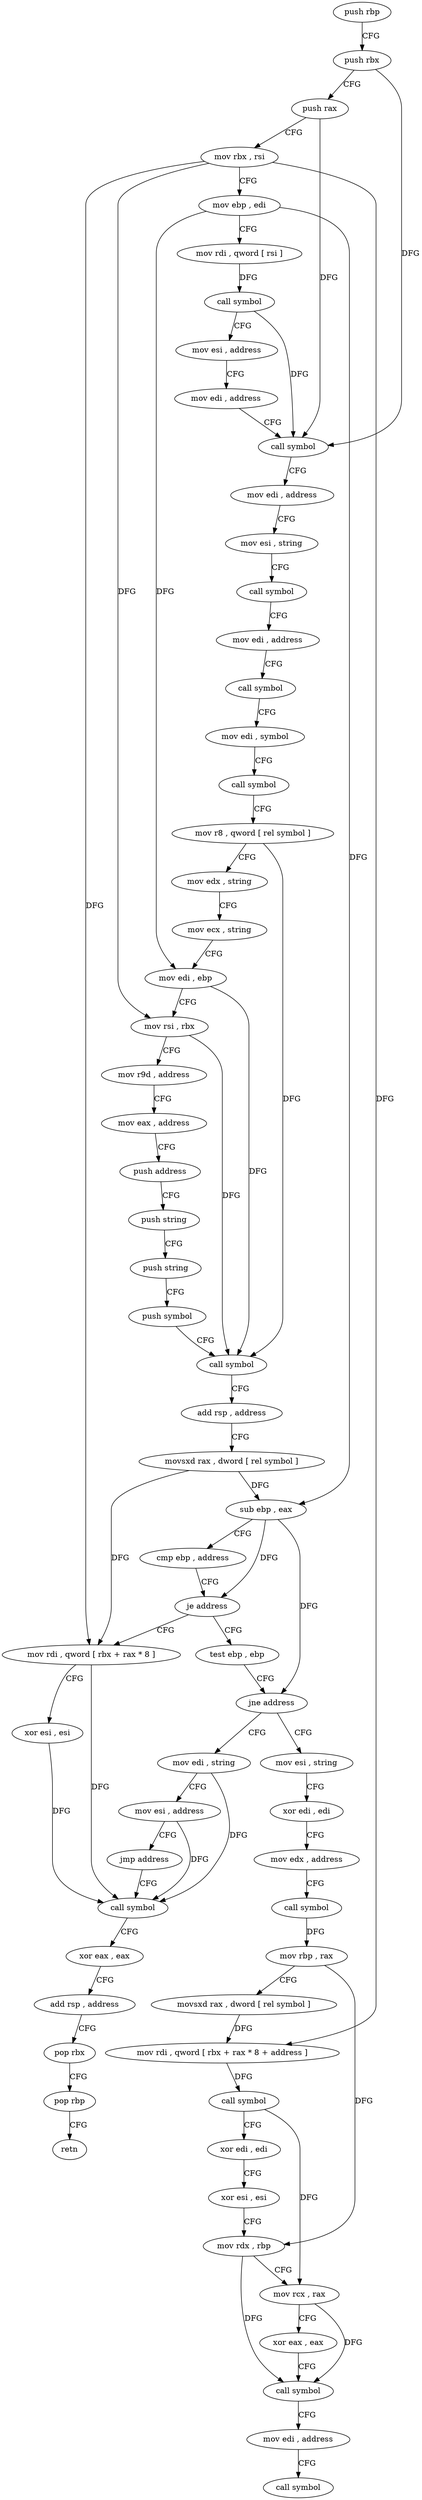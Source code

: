 digraph "func" {
"4200528" [label = "push rbp" ]
"4200529" [label = "push rbx" ]
"4200530" [label = "push rax" ]
"4200531" [label = "mov rbx , rsi" ]
"4200534" [label = "mov ebp , edi" ]
"4200536" [label = "mov rdi , qword [ rsi ]" ]
"4200539" [label = "call symbol" ]
"4200544" [label = "mov esi , address" ]
"4200549" [label = "mov edi , address" ]
"4200554" [label = "call symbol" ]
"4200559" [label = "mov edi , address" ]
"4200564" [label = "mov esi , string" ]
"4200569" [label = "call symbol" ]
"4200574" [label = "mov edi , address" ]
"4200579" [label = "call symbol" ]
"4200584" [label = "mov edi , symbol" ]
"4200589" [label = "call symbol" ]
"4200594" [label = "mov r8 , qword [ rel symbol ]" ]
"4200601" [label = "mov edx , string" ]
"4200606" [label = "mov ecx , string" ]
"4200611" [label = "mov edi , ebp" ]
"4200613" [label = "mov rsi , rbx" ]
"4200616" [label = "mov r9d , address" ]
"4200622" [label = "mov eax , address" ]
"4200627" [label = "push address" ]
"4200629" [label = "push string" ]
"4200634" [label = "push string" ]
"4200639" [label = "push symbol" ]
"4200644" [label = "call symbol" ]
"4200649" [label = "add rsp , address" ]
"4200653" [label = "movsxd rax , dword [ rel symbol ]" ]
"4200660" [label = "sub ebp , eax" ]
"4200662" [label = "cmp ebp , address" ]
"4200665" [label = "je address" ]
"4200683" [label = "mov rdi , qword [ rbx + rax * 8 ]" ]
"4200667" [label = "test ebp , ebp" ]
"4200687" [label = "xor esi , esi" ]
"4200689" [label = "call symbol" ]
"4200669" [label = "jne address" ]
"4200703" [label = "mov esi , string" ]
"4200671" [label = "mov edi , string" ]
"4200708" [label = "xor edi , edi" ]
"4200710" [label = "mov edx , address" ]
"4200715" [label = "call symbol" ]
"4200720" [label = "mov rbp , rax" ]
"4200723" [label = "movsxd rax , dword [ rel symbol ]" ]
"4200730" [label = "mov rdi , qword [ rbx + rax * 8 + address ]" ]
"4200735" [label = "call symbol" ]
"4200740" [label = "xor edi , edi" ]
"4200742" [label = "xor esi , esi" ]
"4200744" [label = "mov rdx , rbp" ]
"4200747" [label = "mov rcx , rax" ]
"4200750" [label = "xor eax , eax" ]
"4200752" [label = "call symbol" ]
"4200757" [label = "mov edi , address" ]
"4200762" [label = "call symbol" ]
"4200676" [label = "mov esi , address" ]
"4200681" [label = "jmp address" ]
"4200694" [label = "xor eax , eax" ]
"4200696" [label = "add rsp , address" ]
"4200700" [label = "pop rbx" ]
"4200701" [label = "pop rbp" ]
"4200702" [label = "retn" ]
"4200528" -> "4200529" [ label = "CFG" ]
"4200529" -> "4200530" [ label = "CFG" ]
"4200529" -> "4200554" [ label = "DFG" ]
"4200530" -> "4200531" [ label = "CFG" ]
"4200530" -> "4200554" [ label = "DFG" ]
"4200531" -> "4200534" [ label = "CFG" ]
"4200531" -> "4200613" [ label = "DFG" ]
"4200531" -> "4200683" [ label = "DFG" ]
"4200531" -> "4200730" [ label = "DFG" ]
"4200534" -> "4200536" [ label = "CFG" ]
"4200534" -> "4200611" [ label = "DFG" ]
"4200534" -> "4200660" [ label = "DFG" ]
"4200536" -> "4200539" [ label = "DFG" ]
"4200539" -> "4200544" [ label = "CFG" ]
"4200539" -> "4200554" [ label = "DFG" ]
"4200544" -> "4200549" [ label = "CFG" ]
"4200549" -> "4200554" [ label = "CFG" ]
"4200554" -> "4200559" [ label = "CFG" ]
"4200559" -> "4200564" [ label = "CFG" ]
"4200564" -> "4200569" [ label = "CFG" ]
"4200569" -> "4200574" [ label = "CFG" ]
"4200574" -> "4200579" [ label = "CFG" ]
"4200579" -> "4200584" [ label = "CFG" ]
"4200584" -> "4200589" [ label = "CFG" ]
"4200589" -> "4200594" [ label = "CFG" ]
"4200594" -> "4200601" [ label = "CFG" ]
"4200594" -> "4200644" [ label = "DFG" ]
"4200601" -> "4200606" [ label = "CFG" ]
"4200606" -> "4200611" [ label = "CFG" ]
"4200611" -> "4200613" [ label = "CFG" ]
"4200611" -> "4200644" [ label = "DFG" ]
"4200613" -> "4200616" [ label = "CFG" ]
"4200613" -> "4200644" [ label = "DFG" ]
"4200616" -> "4200622" [ label = "CFG" ]
"4200622" -> "4200627" [ label = "CFG" ]
"4200627" -> "4200629" [ label = "CFG" ]
"4200629" -> "4200634" [ label = "CFG" ]
"4200634" -> "4200639" [ label = "CFG" ]
"4200639" -> "4200644" [ label = "CFG" ]
"4200644" -> "4200649" [ label = "CFG" ]
"4200649" -> "4200653" [ label = "CFG" ]
"4200653" -> "4200660" [ label = "DFG" ]
"4200653" -> "4200683" [ label = "DFG" ]
"4200660" -> "4200662" [ label = "CFG" ]
"4200660" -> "4200665" [ label = "DFG" ]
"4200660" -> "4200669" [ label = "DFG" ]
"4200662" -> "4200665" [ label = "CFG" ]
"4200665" -> "4200683" [ label = "CFG" ]
"4200665" -> "4200667" [ label = "CFG" ]
"4200683" -> "4200687" [ label = "CFG" ]
"4200683" -> "4200689" [ label = "DFG" ]
"4200667" -> "4200669" [ label = "CFG" ]
"4200687" -> "4200689" [ label = "DFG" ]
"4200689" -> "4200694" [ label = "CFG" ]
"4200669" -> "4200703" [ label = "CFG" ]
"4200669" -> "4200671" [ label = "CFG" ]
"4200703" -> "4200708" [ label = "CFG" ]
"4200671" -> "4200676" [ label = "CFG" ]
"4200671" -> "4200689" [ label = "DFG" ]
"4200708" -> "4200710" [ label = "CFG" ]
"4200710" -> "4200715" [ label = "CFG" ]
"4200715" -> "4200720" [ label = "DFG" ]
"4200720" -> "4200723" [ label = "CFG" ]
"4200720" -> "4200744" [ label = "DFG" ]
"4200723" -> "4200730" [ label = "DFG" ]
"4200730" -> "4200735" [ label = "DFG" ]
"4200735" -> "4200740" [ label = "CFG" ]
"4200735" -> "4200747" [ label = "DFG" ]
"4200740" -> "4200742" [ label = "CFG" ]
"4200742" -> "4200744" [ label = "CFG" ]
"4200744" -> "4200747" [ label = "CFG" ]
"4200744" -> "4200752" [ label = "DFG" ]
"4200747" -> "4200750" [ label = "CFG" ]
"4200747" -> "4200752" [ label = "DFG" ]
"4200750" -> "4200752" [ label = "CFG" ]
"4200752" -> "4200757" [ label = "CFG" ]
"4200757" -> "4200762" [ label = "CFG" ]
"4200676" -> "4200681" [ label = "CFG" ]
"4200676" -> "4200689" [ label = "DFG" ]
"4200681" -> "4200689" [ label = "CFG" ]
"4200694" -> "4200696" [ label = "CFG" ]
"4200696" -> "4200700" [ label = "CFG" ]
"4200700" -> "4200701" [ label = "CFG" ]
"4200701" -> "4200702" [ label = "CFG" ]
}
